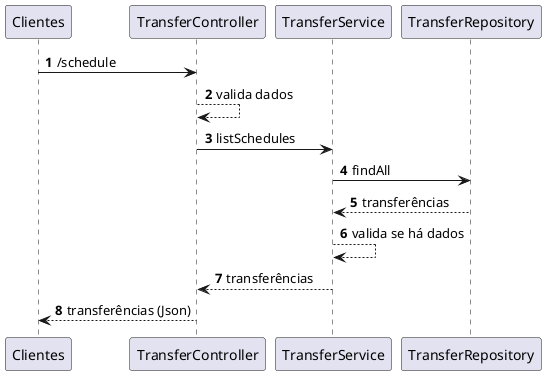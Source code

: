 @startuml
'https://plantuml.com/sequence-diagram

autonumber

Clientes -> TransferController: /schedule
TransferController --> TransferController : valida dados
TransferController -> TransferService: listSchedules
TransferService -> TransferRepository: findAll
TransferRepository --> TransferService: transferências
TransferService --> TransferService: valida se há dados
TransferService --> TransferController: transferências
TransferController --> Clientes: transferências (Json)

@enduml
